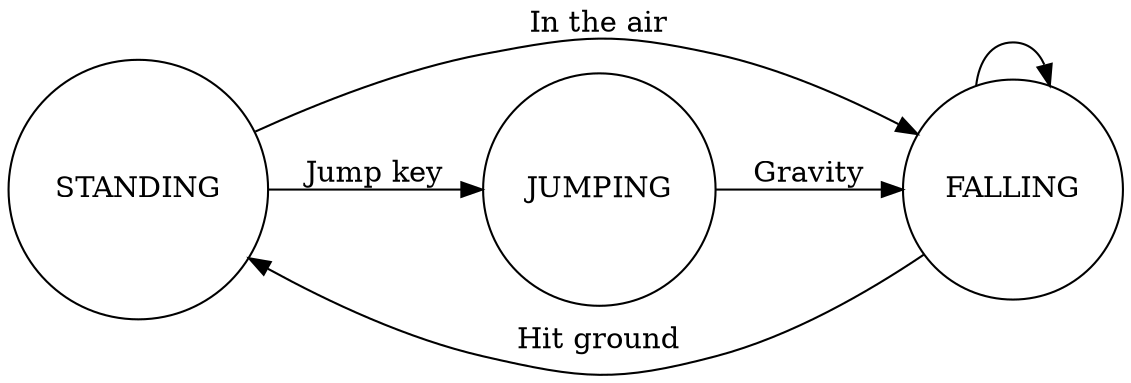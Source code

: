 digraph finite_state_machine {
    rankdir=LR;
    size="8,5"
		splines=true
		overlap=scalexy;
    node [shape = circle label = "STANDING" ]; S
		node [shape = circle label = "FALLING"  ]; F
		node [shape = circle label = "JUMPING"  ]; J
		S -> J [ label = "Jump key" ]
		S -> F [ label = "In the air" ]
		F -> S [ label = "Hit ground" ]
		J -> F [ label = "Gravity" ]
		F -> F
}
